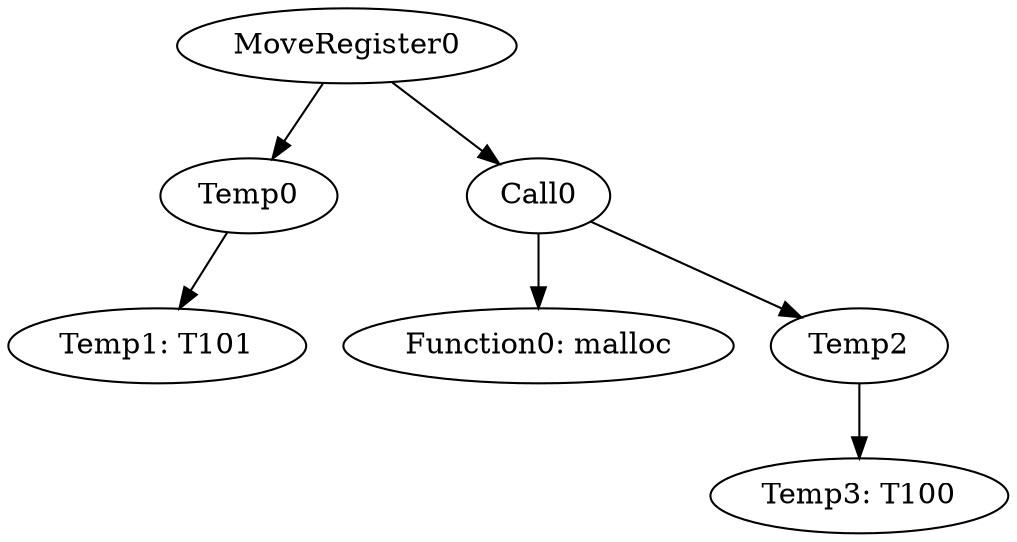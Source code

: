 digraph {
	ordering = out;
	Call0 -> "Function0: malloc";
	Call0 -> Temp2;
	MoveRegister0 -> Temp0;
	MoveRegister0 -> Call0;
	Temp2 -> "Temp3: T100";
	Temp0 -> "Temp1: T101";
}


